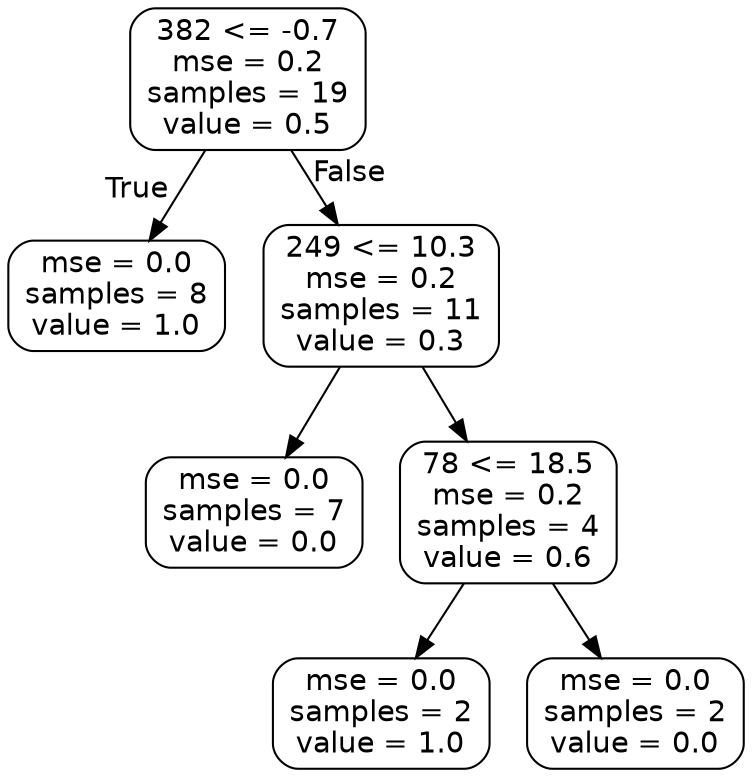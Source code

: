 digraph Tree {
node [shape=box, style="rounded", color="black", fontname=helvetica] ;
edge [fontname=helvetica] ;
0 [label="382 <= -0.7\nmse = 0.2\nsamples = 19\nvalue = 0.5"] ;
1 [label="mse = 0.0\nsamples = 8\nvalue = 1.0"] ;
0 -> 1 [labeldistance=2.5, labelangle=45, headlabel="True"] ;
2 [label="249 <= 10.3\nmse = 0.2\nsamples = 11\nvalue = 0.3"] ;
0 -> 2 [labeldistance=2.5, labelangle=-45, headlabel="False"] ;
3 [label="mse = 0.0\nsamples = 7\nvalue = 0.0"] ;
2 -> 3 ;
4 [label="78 <= 18.5\nmse = 0.2\nsamples = 4\nvalue = 0.6"] ;
2 -> 4 ;
5 [label="mse = 0.0\nsamples = 2\nvalue = 1.0"] ;
4 -> 5 ;
6 [label="mse = 0.0\nsamples = 2\nvalue = 0.0"] ;
4 -> 6 ;
}